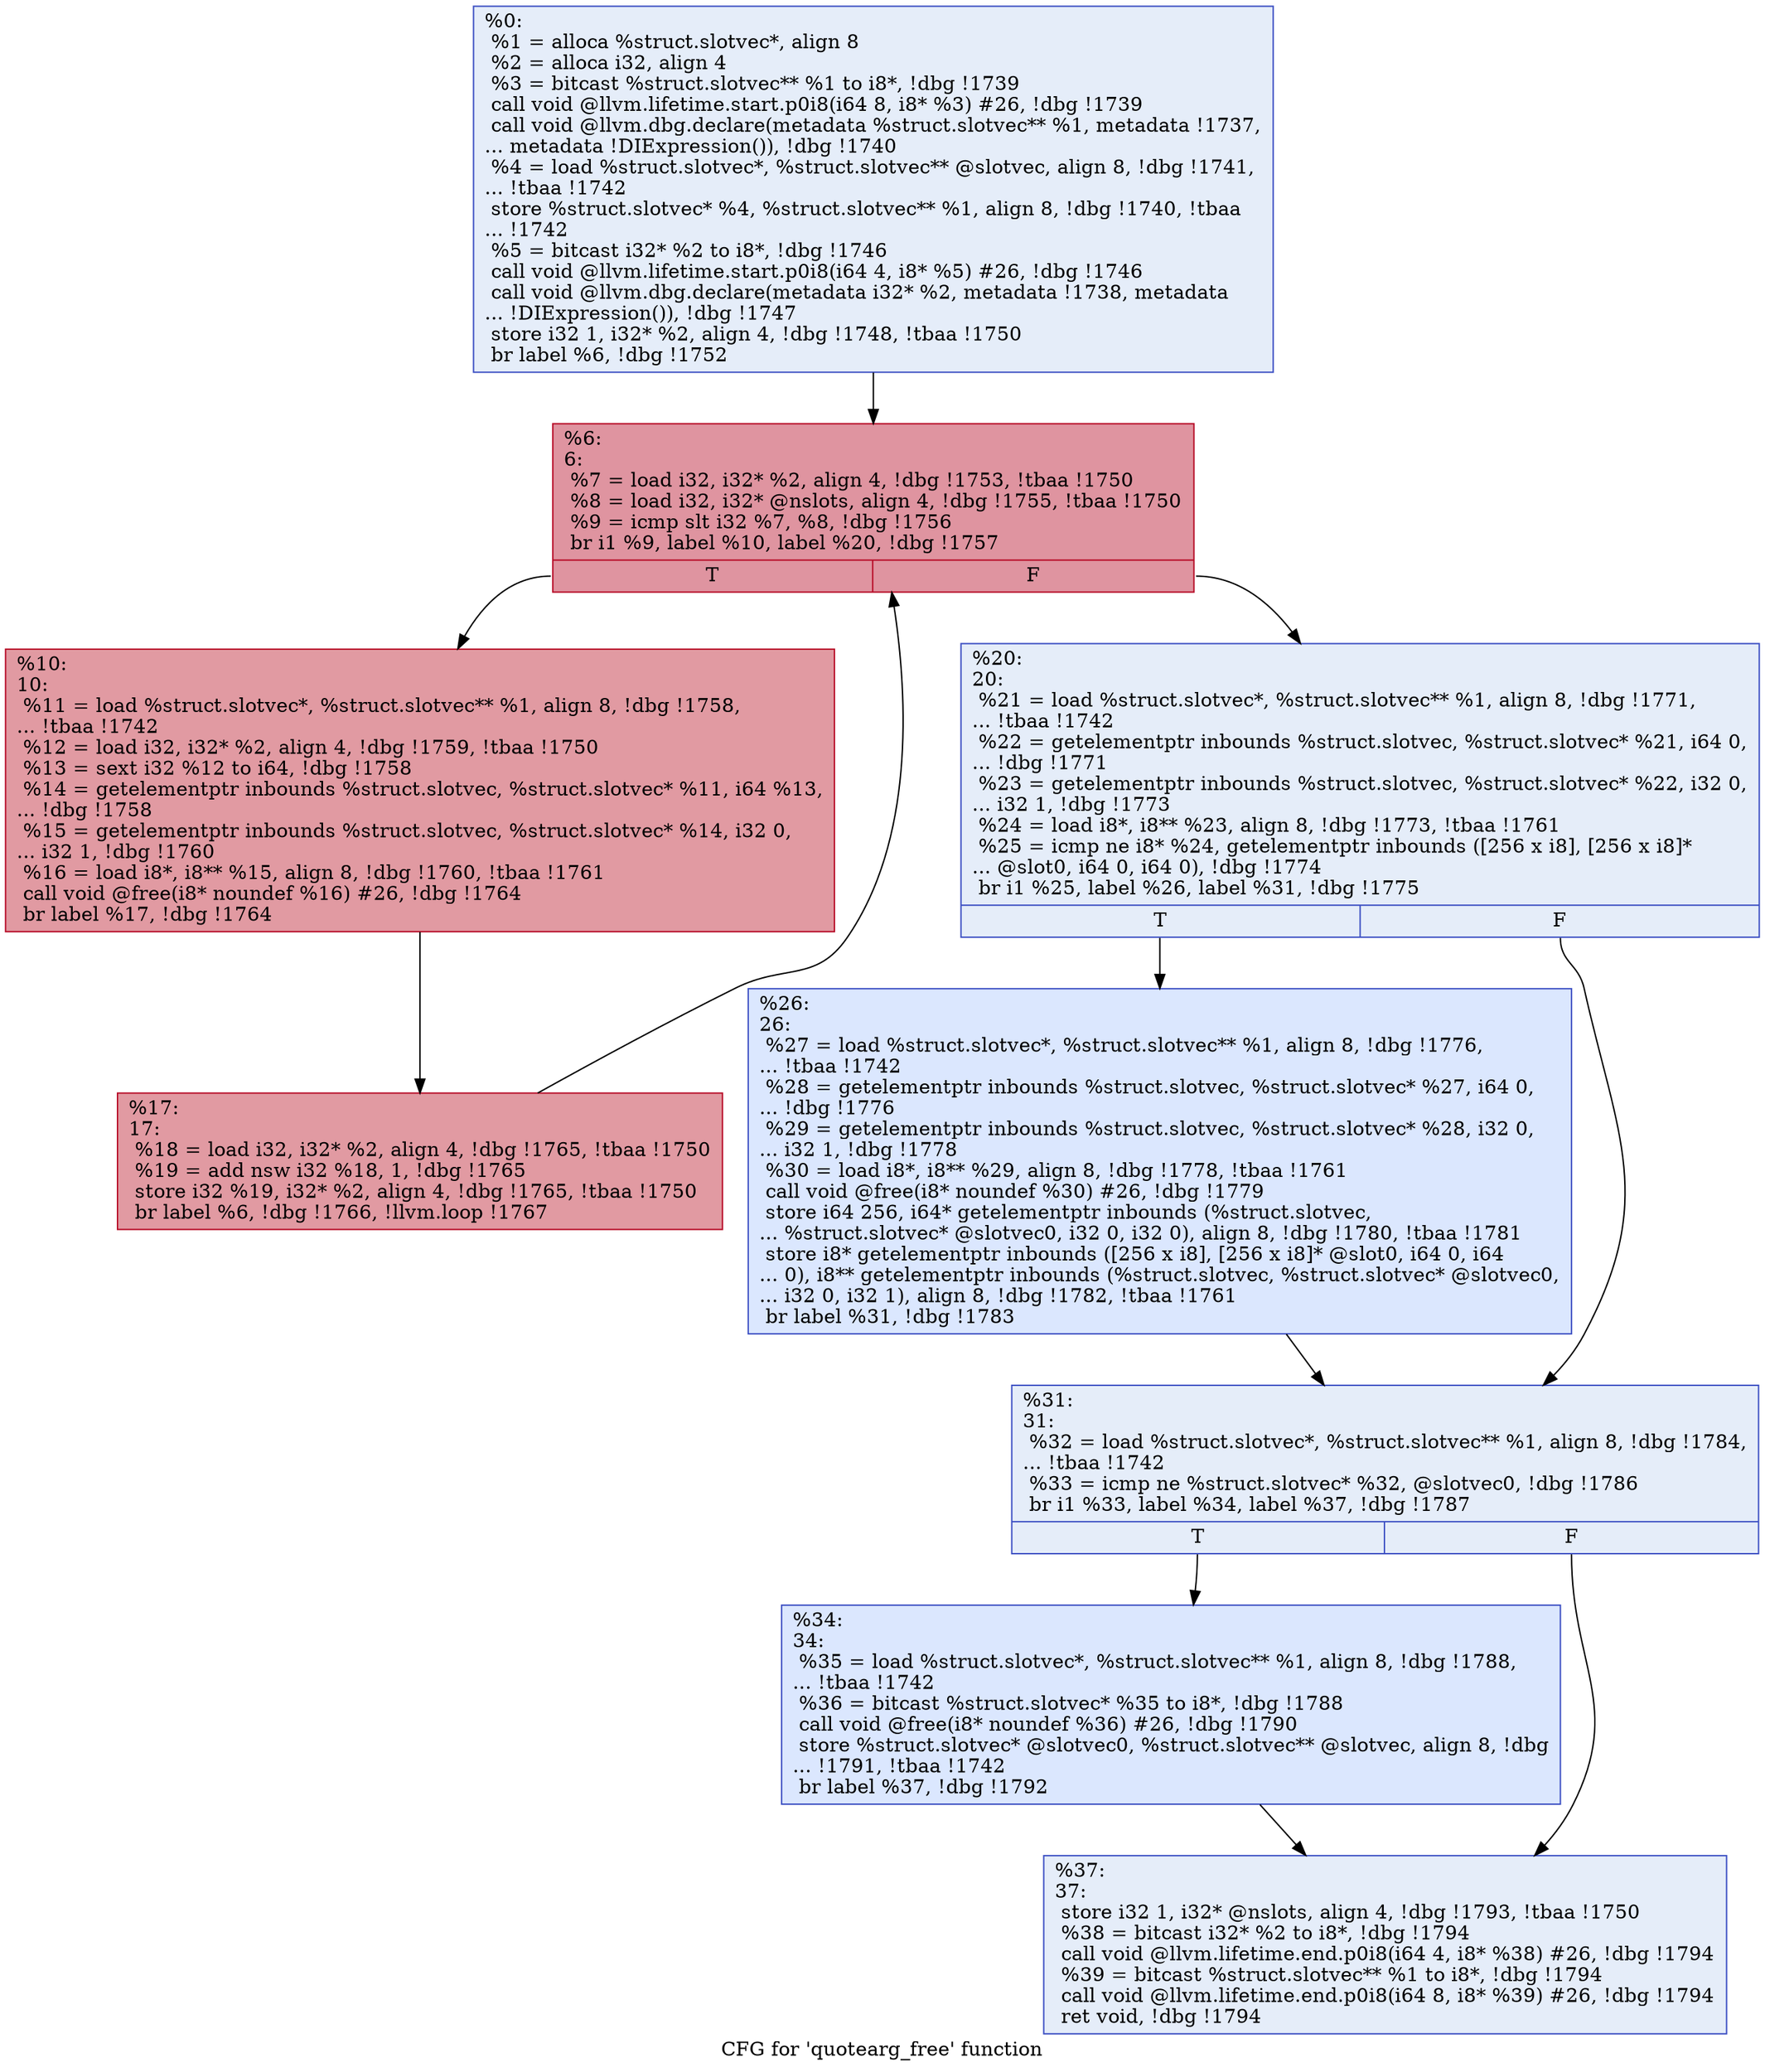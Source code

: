 digraph "CFG for 'quotearg_free' function" {
	label="CFG for 'quotearg_free' function";

	Node0x1ace9c0 [shape=record,color="#3d50c3ff", style=filled, fillcolor="#c5d6f270",label="{%0:\l  %1 = alloca %struct.slotvec*, align 8\l  %2 = alloca i32, align 4\l  %3 = bitcast %struct.slotvec** %1 to i8*, !dbg !1739\l  call void @llvm.lifetime.start.p0i8(i64 8, i8* %3) #26, !dbg !1739\l  call void @llvm.dbg.declare(metadata %struct.slotvec** %1, metadata !1737,\l... metadata !DIExpression()), !dbg !1740\l  %4 = load %struct.slotvec*, %struct.slotvec** @slotvec, align 8, !dbg !1741,\l... !tbaa !1742\l  store %struct.slotvec* %4, %struct.slotvec** %1, align 8, !dbg !1740, !tbaa\l... !1742\l  %5 = bitcast i32* %2 to i8*, !dbg !1746\l  call void @llvm.lifetime.start.p0i8(i64 4, i8* %5) #26, !dbg !1746\l  call void @llvm.dbg.declare(metadata i32* %2, metadata !1738, metadata\l... !DIExpression()), !dbg !1747\l  store i32 1, i32* %2, align 4, !dbg !1748, !tbaa !1750\l  br label %6, !dbg !1752\l}"];
	Node0x1ace9c0 -> Node0x1acea10;
	Node0x1acea10 [shape=record,color="#b70d28ff", style=filled, fillcolor="#b70d2870",label="{%6:\l6:                                                \l  %7 = load i32, i32* %2, align 4, !dbg !1753, !tbaa !1750\l  %8 = load i32, i32* @nslots, align 4, !dbg !1755, !tbaa !1750\l  %9 = icmp slt i32 %7, %8, !dbg !1756\l  br i1 %9, label %10, label %20, !dbg !1757\l|{<s0>T|<s1>F}}"];
	Node0x1acea10:s0 -> Node0x1acea60;
	Node0x1acea10:s1 -> Node0x1aceb00;
	Node0x1acea60 [shape=record,color="#b70d28ff", style=filled, fillcolor="#bb1b2c70",label="{%10:\l10:                                               \l  %11 = load %struct.slotvec*, %struct.slotvec** %1, align 8, !dbg !1758,\l... !tbaa !1742\l  %12 = load i32, i32* %2, align 4, !dbg !1759, !tbaa !1750\l  %13 = sext i32 %12 to i64, !dbg !1758\l  %14 = getelementptr inbounds %struct.slotvec, %struct.slotvec* %11, i64 %13,\l... !dbg !1758\l  %15 = getelementptr inbounds %struct.slotvec, %struct.slotvec* %14, i32 0,\l... i32 1, !dbg !1760\l  %16 = load i8*, i8** %15, align 8, !dbg !1760, !tbaa !1761\l  call void @free(i8* noundef %16) #26, !dbg !1764\l  br label %17, !dbg !1764\l}"];
	Node0x1acea60 -> Node0x1aceab0;
	Node0x1aceab0 [shape=record,color="#b70d28ff", style=filled, fillcolor="#bb1b2c70",label="{%17:\l17:                                               \l  %18 = load i32, i32* %2, align 4, !dbg !1765, !tbaa !1750\l  %19 = add nsw i32 %18, 1, !dbg !1765\l  store i32 %19, i32* %2, align 4, !dbg !1765, !tbaa !1750\l  br label %6, !dbg !1766, !llvm.loop !1767\l}"];
	Node0x1aceab0 -> Node0x1acea10;
	Node0x1aceb00 [shape=record,color="#3d50c3ff", style=filled, fillcolor="#c5d6f270",label="{%20:\l20:                                               \l  %21 = load %struct.slotvec*, %struct.slotvec** %1, align 8, !dbg !1771,\l... !tbaa !1742\l  %22 = getelementptr inbounds %struct.slotvec, %struct.slotvec* %21, i64 0,\l... !dbg !1771\l  %23 = getelementptr inbounds %struct.slotvec, %struct.slotvec* %22, i32 0,\l... i32 1, !dbg !1773\l  %24 = load i8*, i8** %23, align 8, !dbg !1773, !tbaa !1761\l  %25 = icmp ne i8* %24, getelementptr inbounds ([256 x i8], [256 x i8]*\l... @slot0, i64 0, i64 0), !dbg !1774\l  br i1 %25, label %26, label %31, !dbg !1775\l|{<s0>T|<s1>F}}"];
	Node0x1aceb00:s0 -> Node0x1aceb50;
	Node0x1aceb00:s1 -> Node0x1aceba0;
	Node0x1aceb50 [shape=record,color="#3d50c3ff", style=filled, fillcolor="#aec9fc70",label="{%26:\l26:                                               \l  %27 = load %struct.slotvec*, %struct.slotvec** %1, align 8, !dbg !1776,\l... !tbaa !1742\l  %28 = getelementptr inbounds %struct.slotvec, %struct.slotvec* %27, i64 0,\l... !dbg !1776\l  %29 = getelementptr inbounds %struct.slotvec, %struct.slotvec* %28, i32 0,\l... i32 1, !dbg !1778\l  %30 = load i8*, i8** %29, align 8, !dbg !1778, !tbaa !1761\l  call void @free(i8* noundef %30) #26, !dbg !1779\l  store i64 256, i64* getelementptr inbounds (%struct.slotvec,\l... %struct.slotvec* @slotvec0, i32 0, i32 0), align 8, !dbg !1780, !tbaa !1781\l  store i8* getelementptr inbounds ([256 x i8], [256 x i8]* @slot0, i64 0, i64\l... 0), i8** getelementptr inbounds (%struct.slotvec, %struct.slotvec* @slotvec0,\l... i32 0, i32 1), align 8, !dbg !1782, !tbaa !1761\l  br label %31, !dbg !1783\l}"];
	Node0x1aceb50 -> Node0x1aceba0;
	Node0x1aceba0 [shape=record,color="#3d50c3ff", style=filled, fillcolor="#c5d6f270",label="{%31:\l31:                                               \l  %32 = load %struct.slotvec*, %struct.slotvec** %1, align 8, !dbg !1784,\l... !tbaa !1742\l  %33 = icmp ne %struct.slotvec* %32, @slotvec0, !dbg !1786\l  br i1 %33, label %34, label %37, !dbg !1787\l|{<s0>T|<s1>F}}"];
	Node0x1aceba0:s0 -> Node0x1acebf0;
	Node0x1aceba0:s1 -> Node0x1acec40;
	Node0x1acebf0 [shape=record,color="#3d50c3ff", style=filled, fillcolor="#aec9fc70",label="{%34:\l34:                                               \l  %35 = load %struct.slotvec*, %struct.slotvec** %1, align 8, !dbg !1788,\l... !tbaa !1742\l  %36 = bitcast %struct.slotvec* %35 to i8*, !dbg !1788\l  call void @free(i8* noundef %36) #26, !dbg !1790\l  store %struct.slotvec* @slotvec0, %struct.slotvec** @slotvec, align 8, !dbg\l... !1791, !tbaa !1742\l  br label %37, !dbg !1792\l}"];
	Node0x1acebf0 -> Node0x1acec40;
	Node0x1acec40 [shape=record,color="#3d50c3ff", style=filled, fillcolor="#c5d6f270",label="{%37:\l37:                                               \l  store i32 1, i32* @nslots, align 4, !dbg !1793, !tbaa !1750\l  %38 = bitcast i32* %2 to i8*, !dbg !1794\l  call void @llvm.lifetime.end.p0i8(i64 4, i8* %38) #26, !dbg !1794\l  %39 = bitcast %struct.slotvec** %1 to i8*, !dbg !1794\l  call void @llvm.lifetime.end.p0i8(i64 8, i8* %39) #26, !dbg !1794\l  ret void, !dbg !1794\l}"];
}
